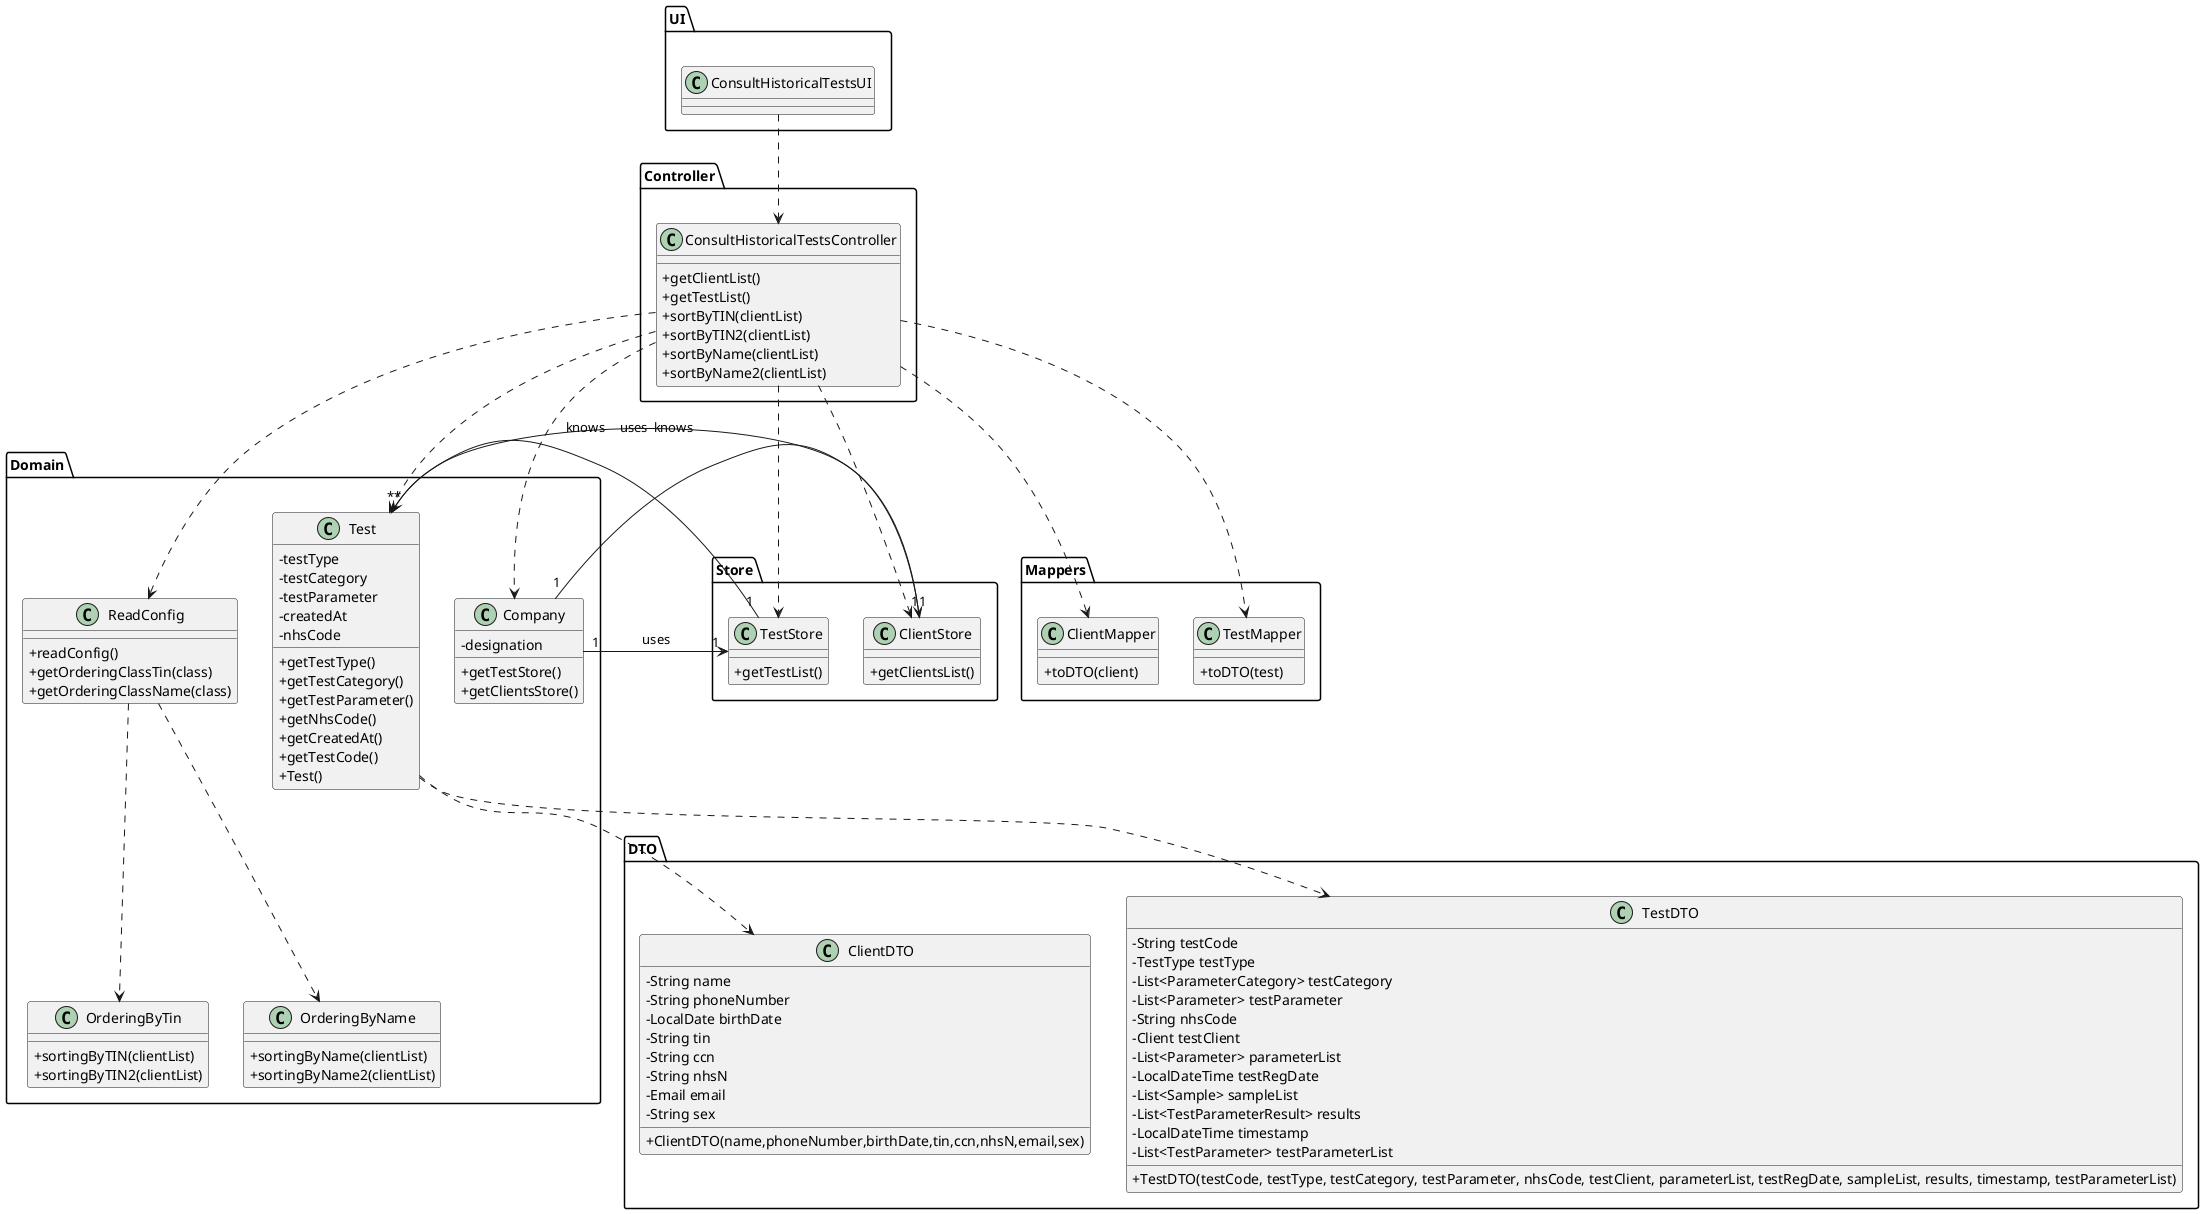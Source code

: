 @startuml
skinparam classAttributeIconSize 0

package UI {
class ConsultHistoricalTestsUI {
}
}

package Controller{
class ConsultHistoricalTestsController {
+getClientList()
+getTestList()
+sortByTIN(clientList)
+sortByTIN2(clientList)
+sortByName(clientList)
+sortByName2(clientList)
}
}


package Domain {

class Test {
  -testType
  -testCategory
  -testParameter
  -createdAt
  -nhsCode
  +getTestType()
  +getTestCategory()
  +getTestParameter()
  +getNhsCode()
  +getCreatedAt()
  +getTestCode()
  +Test()
}



class ReadConfig{
   +readConfig()
   +getOrderingClassTin(class)
   +getOrderingClassName(class)
}



class OrderingByTin{
   +sortingByTIN(clientList)
   +sortingByTIN2(clientList)
}

class OrderingByName{
   +sortingByName(clientList)
   +sortingByName2(clientList)
}

class Company{
   -designation
   +getTestStore()
    +getClientsStore()
}
}
package Store{

class TestStore{
   +getTestList()

}
class ClientStore{
    +getClientsList()

 }
}
package Mappers{
class ClientMapper{
 +toDTO(client)
}

class TestMapper{
 +toDTO(test)
}
}

package DTO{
class ClientDTO{
 -String name
 -String phoneNumber
 -LocalDate birthDate
 -String tin
 -String ccn
 -String nhsN
 -Email email
 -String sex
 +ClientDTO(name,phoneNumber,birthDate,tin,ccn,nhsN,email,sex)
}

class TestDTO{
 -String testCode
 -TestType testType
 -List<ParameterCategory> testCategory
 -List<Parameter> testParameter
 -String nhsCode
 -Client testClient
 -List<Parameter> parameterList
 -LocalDateTime testRegDate
 -List<Sample> sampleList
 -List<TestParameterResult> results
 -LocalDateTime timestamp
 -List<TestParameter> testParameterList
 +TestDTO(testCode, testType, testCategory, testParameter, nhsCode, testClient, parameterList, testRegDate, sampleList, results, timestamp, testParameterList)
}
}



ConsultHistoricalTestsUI ..> ConsultHistoricalTestsController
ConsultHistoricalTestsController ..> Test
ConsultHistoricalTestsController ..>Company
ConsultHistoricalTestsController ..>ReadConfig
Company "1" --> "1" TestStore : uses
Company "1" --> "1" ClientStore : uses
ConsultHistoricalTestsController ..> TestStore
ConsultHistoricalTestsController ..> ClientStore
TestStore"1" --> "*" Test: knows
ClientStore "1" --> "*" Test: knows
ReadConfig ..> OrderingByName
ReadConfig ..> OrderingByTin
ConsultHistoricalTestsController ..> ClientMapper
ConsultHistoricalTestsController..> TestMapper
Test ..> TestDTO
Test ..> ClientDTO

@enduml